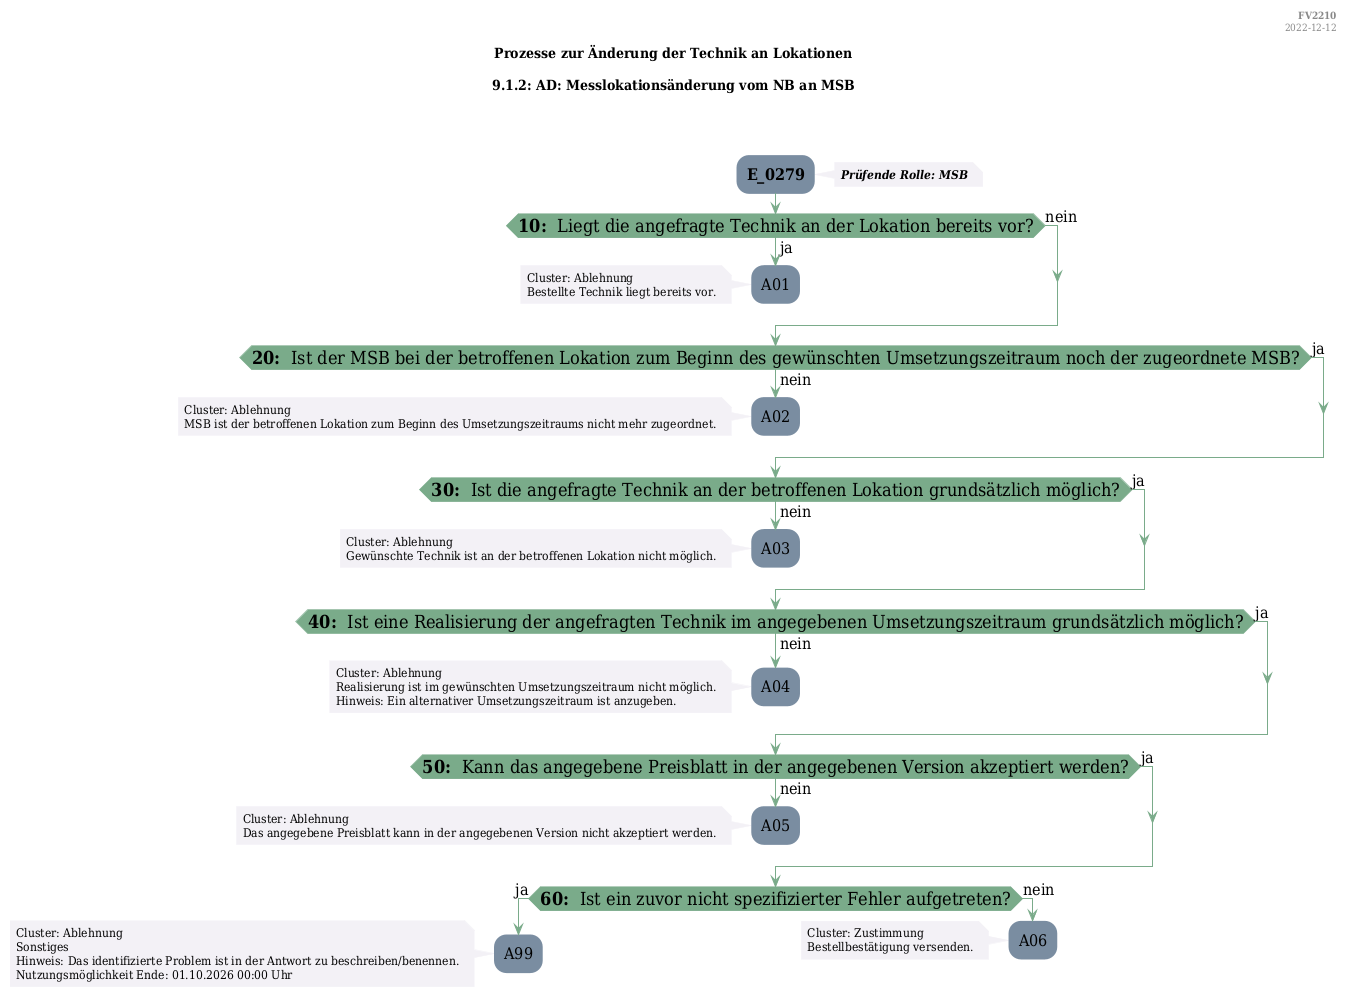 @startuml
skinparam Shadowing false
skinparam NoteBorderColor #f3f1f6
skinparam NoteBackgroundColor #f3f1f6
skinparam NoteFontSize 12
skinparam ActivityBorderColor none
skinparam ActivityBackgroundColor #7a8da1
skinparam ActivityFontSize 16
skinparam ArrowColor #7aab8a
skinparam ArrowFontSize 16
skinparam ActivityDiamondBackgroundColor #7aab8a
skinparam ActivityDiamondBorderColor #7aab8a
skinparam ActivityDiamondFontSize 18
skinparam defaultFontName DejaVu Serif Condensed
skinparam ActivityEndColor #669580

header
<b>FV2210
2022-12-12
endheader

title
Prozesse zur Änderung der Technik an Lokationen

9.1.2: AD: Messlokationsänderung vom NB an MSB



end title
:<b>E_0279</b>;
note right
<b><i>Prüfende Rolle: MSB
end note

if (<b>10: </b> Liegt die angefragte Technik an der Lokation bereits vor?) then (ja)
    :A01;
    note left
        Cluster: Ablehnung
        Bestellte Technik liegt bereits vor.
    endnote
    kill;
else (nein)
endif
if (<b>20: </b> Ist der MSB bei der betroffenen Lokation zum Beginn des gewünschten Umsetzungszeitraum noch der zugeordnete MSB?) then (ja)
else (nein)
    :A02;
    note left
        Cluster: Ablehnung
        MSB ist der betroffenen Lokation zum Beginn des Umsetzungszeitraums nicht mehr zugeordnet.
    endnote
    kill;
endif
if (<b>30: </b> Ist die angefragte Technik an der betroffenen Lokation grundsätzlich möglich?) then (ja)
else (nein)
    :A03;
    note left
        Cluster: Ablehnung
        Gewünschte Technik ist an der betroffenen Lokation nicht möglich.
    endnote
    kill;
endif
if (<b>40: </b> Ist eine Realisierung der angefragten Technik im angegebenen Umsetzungszeitraum grundsätzlich möglich?) then (ja)
else (nein)
    :A04;
    note left
        Cluster: Ablehnung
        Realisierung ist im gewünschten Umsetzungszeitraum nicht möglich.
        Hinweis: Ein alternativer Umsetzungszeitraum ist anzugeben.
    endnote
    kill;
endif
if (<b>50: </b> Kann das angegebene Preisblatt in der angegebenen Version akzeptiert werden?) then (ja)
else (nein)
    :A05;
    note left
        Cluster: Ablehnung
        Das angegebene Preisblatt kann in der angegebenen Version nicht akzeptiert werden.
    endnote
    kill;
endif
if (<b>60: </b> Ist ein zuvor nicht spezifizierter Fehler aufgetreten?) then (ja)
    :A99;
    note left
        Cluster: Ablehnung
        Sonstiges
        Hinweis: Das identifizierte Problem ist in der Antwort zu beschreiben/benennen.
        Nutzungsmöglichkeit Ende: 01.10.2026 00:00 Uhr
    endnote
    kill;
else (nein)
    :A06;
    note left
        Cluster: Zustimmung
        Bestellbestätigung versenden.
    endnote
    kill;
endif

@enduml
